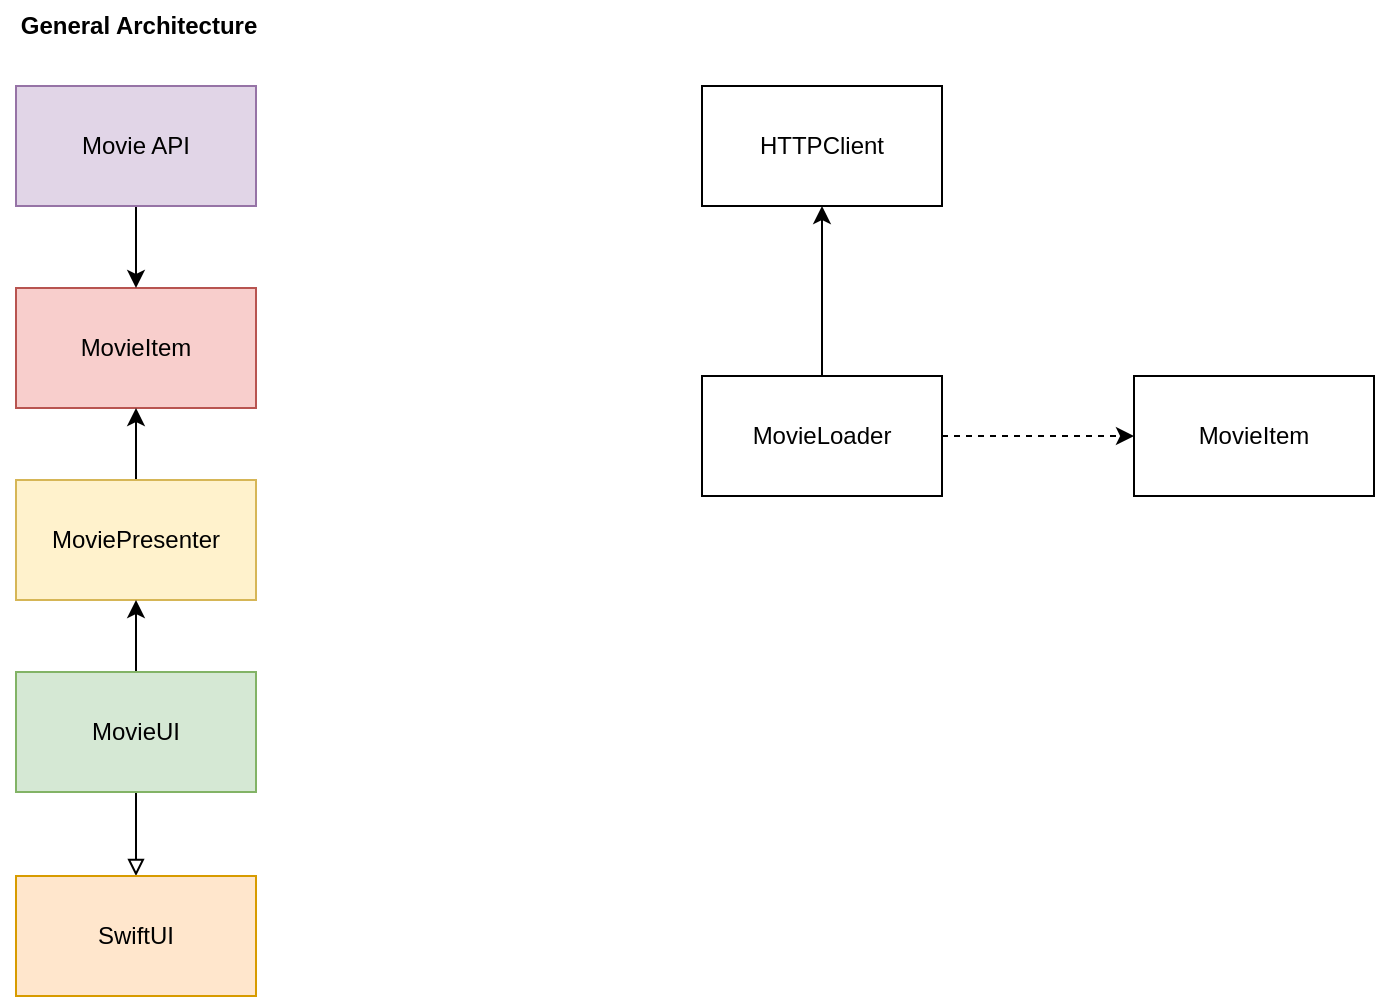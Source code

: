 <mxfile version="20.2.3" type="device"><diagram id="Kz5eMuDgQZO38NsSwosa" name="Page-1"><mxGraphModel dx="946" dy="610" grid="0" gridSize="10" guides="1" tooltips="1" connect="1" arrows="1" fold="1" page="1" pageScale="1" pageWidth="827" pageHeight="1169" background="#ffffff" math="0" shadow="0"><root><mxCell id="0"/><mxCell id="1" parent="0"/><mxCell id="SrdzKoZpDH4cvNCORVL5-1" value="MovieItem" style="rounded=0;whiteSpace=wrap;html=1;" vertex="1" parent="1"><mxGeometry x="616" y="295" width="120" height="60" as="geometry"/></mxCell><mxCell id="SrdzKoZpDH4cvNCORVL5-5" style="edgeStyle=orthogonalEdgeStyle;rounded=0;orthogonalLoop=1;jettySize=auto;html=1;entryX=0.5;entryY=1;entryDx=0;entryDy=0;" edge="1" parent="1" source="SrdzKoZpDH4cvNCORVL5-2" target="SrdzKoZpDH4cvNCORVL5-4"><mxGeometry relative="1" as="geometry"/></mxCell><mxCell id="SrdzKoZpDH4cvNCORVL5-6" style="edgeStyle=orthogonalEdgeStyle;rounded=0;orthogonalLoop=1;jettySize=auto;html=1;entryX=0;entryY=0.5;entryDx=0;entryDy=0;dashed=1;" edge="1" parent="1" source="SrdzKoZpDH4cvNCORVL5-2" target="SrdzKoZpDH4cvNCORVL5-1"><mxGeometry relative="1" as="geometry"/></mxCell><mxCell id="SrdzKoZpDH4cvNCORVL5-2" value="MovieLoader" style="whiteSpace=wrap;html=1;rounded=0;" vertex="1" parent="1"><mxGeometry x="400" y="295" width="120" height="60" as="geometry"/></mxCell><mxCell id="SrdzKoZpDH4cvNCORVL5-4" value="HTTPClient" style="whiteSpace=wrap;html=1;rounded=0;" vertex="1" parent="1"><mxGeometry x="400" y="150" width="120" height="60" as="geometry"/></mxCell><mxCell id="SrdzKoZpDH4cvNCORVL5-8" value="MovieItem" style="whiteSpace=wrap;html=1;rounded=0;fillColor=#f8cecc;strokeColor=#b85450;" vertex="1" parent="1"><mxGeometry x="57" y="251" width="120" height="60" as="geometry"/></mxCell><mxCell id="SrdzKoZpDH4cvNCORVL5-15" style="edgeStyle=orthogonalEdgeStyle;rounded=0;orthogonalLoop=1;jettySize=auto;html=1;entryX=0.5;entryY=1;entryDx=0;entryDy=0;endArrow=classic;endFill=1;" edge="1" parent="1" source="SrdzKoZpDH4cvNCORVL5-9" target="SrdzKoZpDH4cvNCORVL5-8"><mxGeometry relative="1" as="geometry"/></mxCell><mxCell id="SrdzKoZpDH4cvNCORVL5-9" value="MoviePresenter" style="whiteSpace=wrap;html=1;rounded=0;fillColor=#fff2cc;strokeColor=#d6b656;" vertex="1" parent="1"><mxGeometry x="57" y="347" width="120" height="60" as="geometry"/></mxCell><mxCell id="SrdzKoZpDH4cvNCORVL5-13" style="edgeStyle=orthogonalEdgeStyle;rounded=0;orthogonalLoop=1;jettySize=auto;html=1;entryX=0.5;entryY=0;entryDx=0;entryDy=0;endArrow=block;endFill=0;" edge="1" parent="1" source="SrdzKoZpDH4cvNCORVL5-11" target="SrdzKoZpDH4cvNCORVL5-12"><mxGeometry relative="1" as="geometry"/></mxCell><mxCell id="SrdzKoZpDH4cvNCORVL5-14" style="edgeStyle=orthogonalEdgeStyle;rounded=0;orthogonalLoop=1;jettySize=auto;html=1;entryX=0.5;entryY=1;entryDx=0;entryDy=0;endArrow=classic;endFill=1;" edge="1" parent="1" source="SrdzKoZpDH4cvNCORVL5-11" target="SrdzKoZpDH4cvNCORVL5-9"><mxGeometry relative="1" as="geometry"/></mxCell><mxCell id="SrdzKoZpDH4cvNCORVL5-11" value="MovieUI" style="whiteSpace=wrap;html=1;rounded=0;fillColor=#d5e8d4;strokeColor=#82b366;" vertex="1" parent="1"><mxGeometry x="57" y="443" width="120" height="60" as="geometry"/></mxCell><mxCell id="SrdzKoZpDH4cvNCORVL5-12" value="SwiftUI" style="whiteSpace=wrap;html=1;rounded=0;fillColor=#ffe6cc;strokeColor=#d79b00;" vertex="1" parent="1"><mxGeometry x="57" y="545" width="120" height="60" as="geometry"/></mxCell><mxCell id="SrdzKoZpDH4cvNCORVL5-17" style="edgeStyle=orthogonalEdgeStyle;rounded=0;orthogonalLoop=1;jettySize=auto;html=1;entryX=0.5;entryY=0;entryDx=0;entryDy=0;endArrow=classic;endFill=1;" edge="1" parent="1" source="SrdzKoZpDH4cvNCORVL5-16" target="SrdzKoZpDH4cvNCORVL5-8"><mxGeometry relative="1" as="geometry"/></mxCell><mxCell id="SrdzKoZpDH4cvNCORVL5-16" value="Movie API" style="whiteSpace=wrap;html=1;rounded=0;fillColor=#e1d5e7;strokeColor=#9673a6;" vertex="1" parent="1"><mxGeometry x="57" y="150" width="120" height="60" as="geometry"/></mxCell><mxCell id="SrdzKoZpDH4cvNCORVL5-18" value="&lt;b&gt;General Architecture&lt;/b&gt;" style="text;html=1;align=center;verticalAlign=middle;resizable=0;points=[];autosize=1;strokeColor=none;fillColor=none;" vertex="1" parent="1"><mxGeometry x="49.5" y="107" width="136" height="26" as="geometry"/></mxCell></root></mxGraphModel></diagram></mxfile>